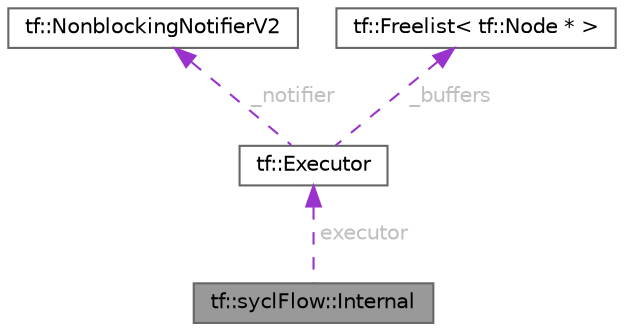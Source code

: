 digraph "tf::syclFlow::Internal"
{
 // LATEX_PDF_SIZE
  bgcolor="transparent";
  edge [fontname=Helvetica,fontsize=10,labelfontname=Helvetica,labelfontsize=10];
  node [fontname=Helvetica,fontsize=10,shape=box,height=0.2,width=0.4];
  Node1 [id="Node000001",label="tf::syclFlow::Internal",height=0.2,width=0.4,color="gray40", fillcolor="grey60", style="filled", fontcolor="black",tooltip=" "];
  Node2 -> Node1 [id="edge4_Node000001_Node000002",dir="back",color="darkorchid3",style="dashed",tooltip=" ",label=" executor",fontcolor="grey" ];
  Node2 [id="Node000002",label="tf::Executor",height=0.2,width=0.4,color="gray40", fillcolor="white", style="filled",URL="$classtf_1_1_executor.html",tooltip="class to create an executor for running a taskflow graph"];
  Node3 -> Node2 [id="edge5_Node000002_Node000003",dir="back",color="darkorchid3",style="dashed",tooltip=" ",label=" _notifier",fontcolor="grey" ];
  Node3 [id="Node000003",label="tf::NonblockingNotifierV2",height=0.2,width=0.4,color="gray40", fillcolor="white", style="filled",URL="$classtf_1_1_nonblocking_notifier_v2.html",tooltip=" "];
  Node4 -> Node2 [id="edge6_Node000002_Node000004",dir="back",color="darkorchid3",style="dashed",tooltip=" ",label=" _buffers",fontcolor="grey" ];
  Node4 [id="Node000004",label="tf::Freelist\< tf::Node * \>",height=0.2,width=0.4,color="gray40", fillcolor="white", style="filled",URL="$classtf_1_1_freelist.html",tooltip=" "];
}
